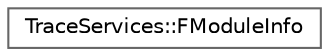 digraph "Graphical Class Hierarchy"
{
 // INTERACTIVE_SVG=YES
 // LATEX_PDF_SIZE
  bgcolor="transparent";
  edge [fontname=Helvetica,fontsize=10,labelfontname=Helvetica,labelfontsize=10];
  node [fontname=Helvetica,fontsize=10,shape=box,height=0.2,width=0.4];
  rankdir="LR";
  Node0 [id="Node000000",label="TraceServices::FModuleInfo",height=0.2,width=0.4,color="grey40", fillcolor="white", style="filled",URL="$dc/d1d/structTraceServices_1_1FModuleInfo.html",tooltip=" "];
}
